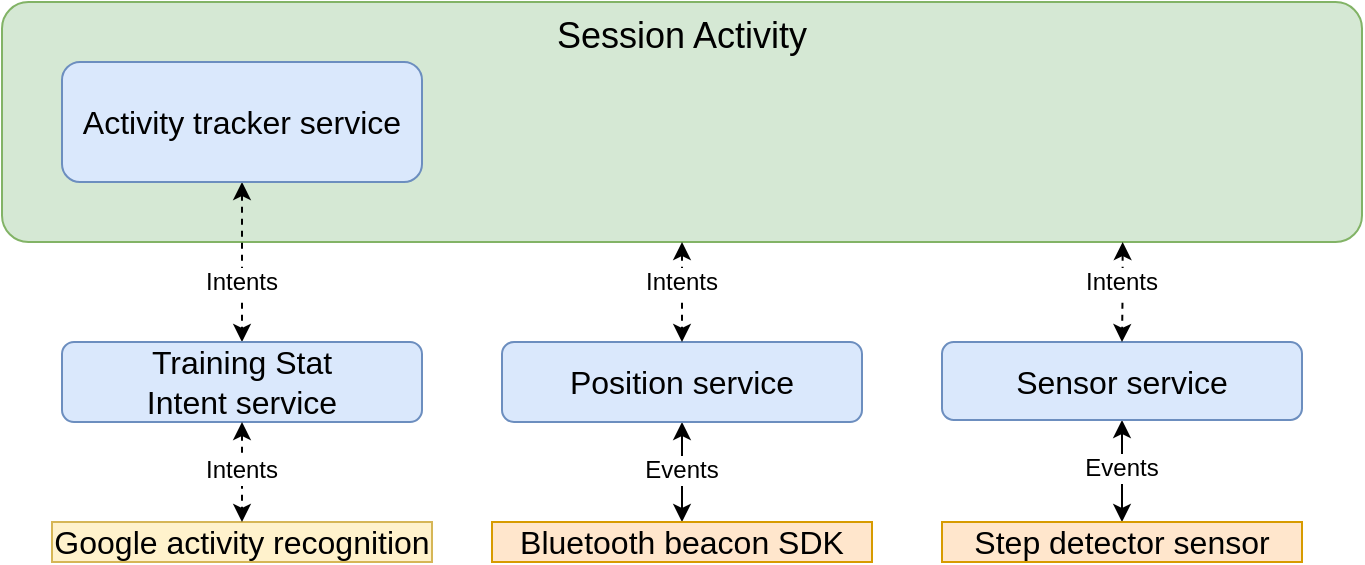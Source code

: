 <mxfile>
    <diagram id="PE1-YoMFXHGZRZbzR4p1" name="Page-1">
        <mxGraphModel dx="968" dy="740" grid="1" gridSize="10" guides="1" tooltips="1" connect="1" arrows="1" fold="1" page="1" pageScale="1" pageWidth="850" pageHeight="1100" math="0" shadow="0">
            <root>
                <mxCell id="0"/>
                <mxCell id="1" parent="0"/>
                <mxCell id="2" value="&lt;font style=&quot;font-size: 18px&quot;&gt;Session Activity&lt;/font&gt;" style="rounded=1;whiteSpace=wrap;html=1;arcSize=11;align=center;verticalAlign=top;fillColor=#d5e8d4;strokeColor=#82b366;" parent="1" vertex="1">
                    <mxGeometry x="80" y="80" width="680" height="120" as="geometry"/>
                </mxCell>
                <mxCell id="6" style="edgeStyle=orthogonalEdgeStyle;rounded=0;orthogonalLoop=1;jettySize=auto;html=1;fontSize=16;dashed=1;startArrow=classic;startFill=1;" parent="1" source="3" target="20" edge="1">
                    <mxGeometry relative="1" as="geometry">
                        <mxPoint x="200" y="270" as="targetPoint"/>
                    </mxGeometry>
                </mxCell>
                <mxCell id="3" value="Activity tracker service" style="rounded=1;whiteSpace=wrap;html=1;align=center;fontSize=16;fillColor=#dae8fc;strokeColor=#6c8ebf;" parent="1" vertex="1">
                    <mxGeometry x="110" y="110" width="180" height="60" as="geometry"/>
                </mxCell>
                <mxCell id="9" style="edgeStyle=orthogonalEdgeStyle;rounded=0;orthogonalLoop=1;jettySize=auto;html=1;fontSize=16;entryX=0.5;entryY=0;entryDx=0;entryDy=0;startArrow=classic;startFill=1;" parent="1" source="4" target="10" edge="1">
                    <mxGeometry relative="1" as="geometry">
                        <mxPoint x="640" y="240" as="targetPoint"/>
                    </mxGeometry>
                </mxCell>
                <mxCell id="4" value="Sensor service" style="rounded=1;whiteSpace=wrap;html=1;align=center;fontSize=16;fillColor=#dae8fc;strokeColor=#6c8ebf;" parent="1" vertex="1">
                    <mxGeometry x="550" y="250" width="180" height="39" as="geometry"/>
                </mxCell>
                <mxCell id="7" style="edgeStyle=orthogonalEdgeStyle;rounded=0;orthogonalLoop=1;jettySize=auto;html=1;fontSize=16;startArrow=classic;startFill=1;" parent="1" source="5" target="14" edge="1">
                    <mxGeometry relative="1" as="geometry">
                        <mxPoint x="420" y="260" as="targetPoint"/>
                        <mxPoint x="390" y="360" as="sourcePoint"/>
                    </mxGeometry>
                </mxCell>
                <mxCell id="5" value="Position service" style="rounded=1;whiteSpace=wrap;html=1;align=center;fontSize=16;fillColor=#dae8fc;strokeColor=#6c8ebf;" parent="1" vertex="1">
                    <mxGeometry x="330" y="250" width="180" height="40" as="geometry"/>
                </mxCell>
                <mxCell id="8" value="Intents" style="text;html=1;strokeColor=none;fillColor=none;align=center;verticalAlign=middle;whiteSpace=wrap;rounded=0;labelBackgroundColor=#ffffff;" parent="1" vertex="1">
                    <mxGeometry x="180" y="210" width="40" height="20" as="geometry"/>
                </mxCell>
                <mxCell id="10" value="Step detector sensor" style="text;html=1;strokeColor=#d79b00;fillColor=#ffe6cc;align=center;verticalAlign=middle;whiteSpace=wrap;rounded=0;fontSize=16;" parent="1" vertex="1">
                    <mxGeometry x="550" y="340" width="180" height="20" as="geometry"/>
                </mxCell>
                <mxCell id="12" value="Google activity recognition" style="text;html=1;strokeColor=#d6b656;fillColor=#fff2cc;align=center;verticalAlign=middle;whiteSpace=wrap;rounded=0;fontSize=16;" parent="1" vertex="1">
                    <mxGeometry x="105" y="340" width="190" height="20" as="geometry"/>
                </mxCell>
                <mxCell id="14" value="Bluetooth beacon SDK" style="text;html=1;strokeColor=#d79b00;fillColor=#ffe6cc;align=center;verticalAlign=middle;whiteSpace=wrap;rounded=0;fontSize=16;" parent="1" vertex="1">
                    <mxGeometry x="325" y="340" width="190" height="20" as="geometry"/>
                </mxCell>
                <mxCell id="17" value="Events" style="text;html=1;strokeColor=none;fillColor=none;align=center;verticalAlign=middle;whiteSpace=wrap;rounded=0;labelBackgroundColor=#ffffff;" parent="1" vertex="1">
                    <mxGeometry x="620" y="303" width="40" height="20" as="geometry"/>
                </mxCell>
                <mxCell id="20" value="Training Stat&lt;br&gt;Intent service" style="rounded=1;whiteSpace=wrap;html=1;align=center;fontSize=16;fillColor=#dae8fc;strokeColor=#6c8ebf;" parent="1" vertex="1">
                    <mxGeometry x="110" y="250" width="180" height="40" as="geometry"/>
                </mxCell>
                <mxCell id="21" style="edgeStyle=orthogonalEdgeStyle;rounded=0;orthogonalLoop=1;jettySize=auto;html=1;fontSize=16;dashed=1;startArrow=classic;startFill=1;" parent="1" source="20" target="12" edge="1">
                    <mxGeometry relative="1" as="geometry">
                        <mxPoint x="210" y="250" as="targetPoint"/>
                        <mxPoint x="210" y="180" as="sourcePoint"/>
                    </mxGeometry>
                </mxCell>
                <mxCell id="22" value="Intents" style="text;html=1;strokeColor=none;fillColor=none;align=center;verticalAlign=middle;whiteSpace=wrap;rounded=0;labelBackgroundColor=#ffffff;" parent="1" vertex="1">
                    <mxGeometry x="180" y="304" width="40" height="20" as="geometry"/>
                </mxCell>
                <mxCell id="24" value="Events" style="text;html=1;strokeColor=none;fillColor=none;align=center;verticalAlign=middle;whiteSpace=wrap;rounded=0;labelBackgroundColor=#ffffff;" parent="1" vertex="1">
                    <mxGeometry x="400" y="304" width="40" height="20" as="geometry"/>
                </mxCell>
                <mxCell id="32" style="edgeStyle=orthogonalEdgeStyle;rounded=0;orthogonalLoop=1;jettySize=auto;html=1;fontSize=16;dashed=1;startArrow=classic;startFill=1;entryX=0.5;entryY=0;entryDx=0;entryDy=0;" parent="1" source="2" target="5" edge="1">
                    <mxGeometry relative="1" as="geometry">
                        <mxPoint x="210" y="260" as="targetPoint"/>
                        <mxPoint x="210" y="180" as="sourcePoint"/>
                    </mxGeometry>
                </mxCell>
                <mxCell id="33" style="edgeStyle=orthogonalEdgeStyle;rounded=0;orthogonalLoop=1;jettySize=auto;html=1;fontSize=16;dashed=1;startArrow=classic;startFill=1;exitX=0.824;exitY=1;exitDx=0;exitDy=0;exitPerimeter=0;" parent="1" source="2" target="4" edge="1">
                    <mxGeometry relative="1" as="geometry">
                        <mxPoint x="430" y="260" as="targetPoint"/>
                        <mxPoint x="430" y="210" as="sourcePoint"/>
                    </mxGeometry>
                </mxCell>
                <mxCell id="34" value="Intents" style="text;html=1;strokeColor=none;fillColor=none;align=center;verticalAlign=middle;whiteSpace=wrap;rounded=0;labelBackgroundColor=#ffffff;" parent="1" vertex="1">
                    <mxGeometry x="400" y="210" width="40" height="20" as="geometry"/>
                </mxCell>
                <mxCell id="35" value="Intents" style="text;html=1;strokeColor=none;fillColor=none;align=center;verticalAlign=middle;whiteSpace=wrap;rounded=0;labelBackgroundColor=#ffffff;" parent="1" vertex="1">
                    <mxGeometry x="620" y="210" width="40" height="20" as="geometry"/>
                </mxCell>
            </root>
        </mxGraphModel>
    </diagram>
</mxfile>